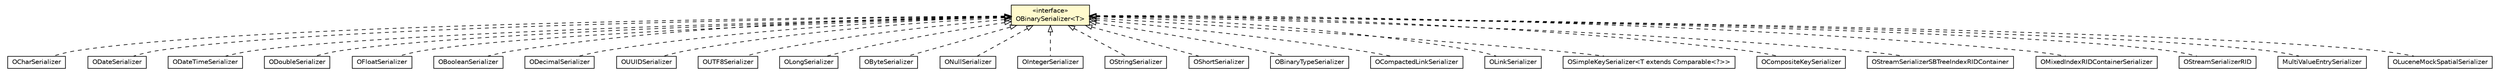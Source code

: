 #!/usr/local/bin/dot
#
# Class diagram 
# Generated by UMLGraph version R5_6-24-gf6e263 (http://www.umlgraph.org/)
#

digraph G {
	edge [fontname="Helvetica",fontsize=10,labelfontname="Helvetica",labelfontsize=10];
	node [fontname="Helvetica",fontsize=10,shape=plaintext];
	nodesep=0.25;
	ranksep=0.5;
	// com.orientechnologies.common.serialization.types.OCharSerializer
	c1545359 [label=<<table title="com.orientechnologies.common.serialization.types.OCharSerializer" border="0" cellborder="1" cellspacing="0" cellpadding="2" port="p" href="./OCharSerializer.html">
		<tr><td><table border="0" cellspacing="0" cellpadding="1">
<tr><td align="center" balign="center"> OCharSerializer </td></tr>
		</table></td></tr>
		</table>>, URL="./OCharSerializer.html", fontname="Helvetica", fontcolor="black", fontsize=10.0];
	// com.orientechnologies.common.serialization.types.ODateSerializer
	c1545360 [label=<<table title="com.orientechnologies.common.serialization.types.ODateSerializer" border="0" cellborder="1" cellspacing="0" cellpadding="2" port="p" href="./ODateSerializer.html">
		<tr><td><table border="0" cellspacing="0" cellpadding="1">
<tr><td align="center" balign="center"> ODateSerializer </td></tr>
		</table></td></tr>
		</table>>, URL="./ODateSerializer.html", fontname="Helvetica", fontcolor="black", fontsize=10.0];
	// com.orientechnologies.common.serialization.types.ODateTimeSerializer
	c1545361 [label=<<table title="com.orientechnologies.common.serialization.types.ODateTimeSerializer" border="0" cellborder="1" cellspacing="0" cellpadding="2" port="p" href="./ODateTimeSerializer.html">
		<tr><td><table border="0" cellspacing="0" cellpadding="1">
<tr><td align="center" balign="center"> ODateTimeSerializer </td></tr>
		</table></td></tr>
		</table>>, URL="./ODateTimeSerializer.html", fontname="Helvetica", fontcolor="black", fontsize=10.0];
	// com.orientechnologies.common.serialization.types.ODoubleSerializer
	c1545362 [label=<<table title="com.orientechnologies.common.serialization.types.ODoubleSerializer" border="0" cellborder="1" cellspacing="0" cellpadding="2" port="p" href="./ODoubleSerializer.html">
		<tr><td><table border="0" cellspacing="0" cellpadding="1">
<tr><td align="center" balign="center"> ODoubleSerializer </td></tr>
		</table></td></tr>
		</table>>, URL="./ODoubleSerializer.html", fontname="Helvetica", fontcolor="black", fontsize=10.0];
	// com.orientechnologies.common.serialization.types.OFloatSerializer
	c1545363 [label=<<table title="com.orientechnologies.common.serialization.types.OFloatSerializer" border="0" cellborder="1" cellspacing="0" cellpadding="2" port="p" href="./OFloatSerializer.html">
		<tr><td><table border="0" cellspacing="0" cellpadding="1">
<tr><td align="center" balign="center"> OFloatSerializer </td></tr>
		</table></td></tr>
		</table>>, URL="./OFloatSerializer.html", fontname="Helvetica", fontcolor="black", fontsize=10.0];
	// com.orientechnologies.common.serialization.types.OBooleanSerializer
	c1545365 [label=<<table title="com.orientechnologies.common.serialization.types.OBooleanSerializer" border="0" cellborder="1" cellspacing="0" cellpadding="2" port="p" href="./OBooleanSerializer.html">
		<tr><td><table border="0" cellspacing="0" cellpadding="1">
<tr><td align="center" balign="center"> OBooleanSerializer </td></tr>
		</table></td></tr>
		</table>>, URL="./OBooleanSerializer.html", fontname="Helvetica", fontcolor="black", fontsize=10.0];
	// com.orientechnologies.common.serialization.types.ODecimalSerializer
	c1545366 [label=<<table title="com.orientechnologies.common.serialization.types.ODecimalSerializer" border="0" cellborder="1" cellspacing="0" cellpadding="2" port="p" href="./ODecimalSerializer.html">
		<tr><td><table border="0" cellspacing="0" cellpadding="1">
<tr><td align="center" balign="center"> ODecimalSerializer </td></tr>
		</table></td></tr>
		</table>>, URL="./ODecimalSerializer.html", fontname="Helvetica", fontcolor="black", fontsize=10.0];
	// com.orientechnologies.common.serialization.types.OUUIDSerializer
	c1545367 [label=<<table title="com.orientechnologies.common.serialization.types.OUUIDSerializer" border="0" cellborder="1" cellspacing="0" cellpadding="2" port="p" href="./OUUIDSerializer.html">
		<tr><td><table border="0" cellspacing="0" cellpadding="1">
<tr><td align="center" balign="center"> OUUIDSerializer </td></tr>
		</table></td></tr>
		</table>>, URL="./OUUIDSerializer.html", fontname="Helvetica", fontcolor="black", fontsize=10.0];
	// com.orientechnologies.common.serialization.types.OUTF8Serializer
	c1545368 [label=<<table title="com.orientechnologies.common.serialization.types.OUTF8Serializer" border="0" cellborder="1" cellspacing="0" cellpadding="2" port="p" href="./OUTF8Serializer.html">
		<tr><td><table border="0" cellspacing="0" cellpadding="1">
<tr><td align="center" balign="center"> OUTF8Serializer </td></tr>
		</table></td></tr>
		</table>>, URL="./OUTF8Serializer.html", fontname="Helvetica", fontcolor="black", fontsize=10.0];
	// com.orientechnologies.common.serialization.types.OLongSerializer
	c1545369 [label=<<table title="com.orientechnologies.common.serialization.types.OLongSerializer" border="0" cellborder="1" cellspacing="0" cellpadding="2" port="p" href="./OLongSerializer.html">
		<tr><td><table border="0" cellspacing="0" cellpadding="1">
<tr><td align="center" balign="center"> OLongSerializer </td></tr>
		</table></td></tr>
		</table>>, URL="./OLongSerializer.html", fontname="Helvetica", fontcolor="black", fontsize=10.0];
	// com.orientechnologies.common.serialization.types.OBinarySerializer<T>
	c1545370 [label=<<table title="com.orientechnologies.common.serialization.types.OBinarySerializer" border="0" cellborder="1" cellspacing="0" cellpadding="2" port="p" bgcolor="lemonChiffon" href="./OBinarySerializer.html">
		<tr><td><table border="0" cellspacing="0" cellpadding="1">
<tr><td align="center" balign="center"> &#171;interface&#187; </td></tr>
<tr><td align="center" balign="center"> OBinarySerializer&lt;T&gt; </td></tr>
		</table></td></tr>
		</table>>, URL="./OBinarySerializer.html", fontname="Helvetica", fontcolor="black", fontsize=10.0];
	// com.orientechnologies.common.serialization.types.OByteSerializer
	c1545371 [label=<<table title="com.orientechnologies.common.serialization.types.OByteSerializer" border="0" cellborder="1" cellspacing="0" cellpadding="2" port="p" href="./OByteSerializer.html">
		<tr><td><table border="0" cellspacing="0" cellpadding="1">
<tr><td align="center" balign="center"> OByteSerializer </td></tr>
		</table></td></tr>
		</table>>, URL="./OByteSerializer.html", fontname="Helvetica", fontcolor="black", fontsize=10.0];
	// com.orientechnologies.common.serialization.types.ONullSerializer
	c1545372 [label=<<table title="com.orientechnologies.common.serialization.types.ONullSerializer" border="0" cellborder="1" cellspacing="0" cellpadding="2" port="p" href="./ONullSerializer.html">
		<tr><td><table border="0" cellspacing="0" cellpadding="1">
<tr><td align="center" balign="center"> ONullSerializer </td></tr>
		</table></td></tr>
		</table>>, URL="./ONullSerializer.html", fontname="Helvetica", fontcolor="black", fontsize=10.0];
	// com.orientechnologies.common.serialization.types.OIntegerSerializer
	c1545373 [label=<<table title="com.orientechnologies.common.serialization.types.OIntegerSerializer" border="0" cellborder="1" cellspacing="0" cellpadding="2" port="p" href="./OIntegerSerializer.html">
		<tr><td><table border="0" cellspacing="0" cellpadding="1">
<tr><td align="center" balign="center"> OIntegerSerializer </td></tr>
		</table></td></tr>
		</table>>, URL="./OIntegerSerializer.html", fontname="Helvetica", fontcolor="black", fontsize=10.0];
	// com.orientechnologies.common.serialization.types.OStringSerializer
	c1545374 [label=<<table title="com.orientechnologies.common.serialization.types.OStringSerializer" border="0" cellborder="1" cellspacing="0" cellpadding="2" port="p" href="./OStringSerializer.html">
		<tr><td><table border="0" cellspacing="0" cellpadding="1">
<tr><td align="center" balign="center"> OStringSerializer </td></tr>
		</table></td></tr>
		</table>>, URL="./OStringSerializer.html", fontname="Helvetica", fontcolor="black", fontsize=10.0];
	// com.orientechnologies.common.serialization.types.OShortSerializer
	c1545375 [label=<<table title="com.orientechnologies.common.serialization.types.OShortSerializer" border="0" cellborder="1" cellspacing="0" cellpadding="2" port="p" href="./OShortSerializer.html">
		<tr><td><table border="0" cellspacing="0" cellpadding="1">
<tr><td align="center" balign="center"> OShortSerializer </td></tr>
		</table></td></tr>
		</table>>, URL="./OShortSerializer.html", fontname="Helvetica", fontcolor="black", fontsize=10.0];
	// com.orientechnologies.common.serialization.types.OBinaryTypeSerializer
	c1545376 [label=<<table title="com.orientechnologies.common.serialization.types.OBinaryTypeSerializer" border="0" cellborder="1" cellspacing="0" cellpadding="2" port="p" href="./OBinaryTypeSerializer.html">
		<tr><td><table border="0" cellspacing="0" cellpadding="1">
<tr><td align="center" balign="center"> OBinaryTypeSerializer </td></tr>
		</table></td></tr>
		</table>>, URL="./OBinaryTypeSerializer.html", fontname="Helvetica", fontcolor="black", fontsize=10.0];
	// com.orientechnologies.orient.core.serialization.serializer.binary.impl.OCompactedLinkSerializer
	c1546513 [label=<<table title="com.orientechnologies.orient.core.serialization.serializer.binary.impl.OCompactedLinkSerializer" border="0" cellborder="1" cellspacing="0" cellpadding="2" port="p" href="../../../orient/core/serialization/serializer/binary/impl/OCompactedLinkSerializer.html">
		<tr><td><table border="0" cellspacing="0" cellpadding="1">
<tr><td align="center" balign="center"> OCompactedLinkSerializer </td></tr>
		</table></td></tr>
		</table>>, URL="../../../orient/core/serialization/serializer/binary/impl/OCompactedLinkSerializer.html", fontname="Helvetica", fontcolor="black", fontsize=10.0];
	// com.orientechnologies.orient.core.serialization.serializer.binary.impl.OLinkSerializer
	c1546514 [label=<<table title="com.orientechnologies.orient.core.serialization.serializer.binary.impl.OLinkSerializer" border="0" cellborder="1" cellspacing="0" cellpadding="2" port="p" href="../../../orient/core/serialization/serializer/binary/impl/OLinkSerializer.html">
		<tr><td><table border="0" cellspacing="0" cellpadding="1">
<tr><td align="center" balign="center"> OLinkSerializer </td></tr>
		</table></td></tr>
		</table>>, URL="../../../orient/core/serialization/serializer/binary/impl/OLinkSerializer.html", fontname="Helvetica", fontcolor="black", fontsize=10.0];
	// com.orientechnologies.orient.core.serialization.serializer.binary.impl.index.OSimpleKeySerializer<T extends java.lang.Comparable<?>>
	c1546515 [label=<<table title="com.orientechnologies.orient.core.serialization.serializer.binary.impl.index.OSimpleKeySerializer" border="0" cellborder="1" cellspacing="0" cellpadding="2" port="p" href="../../../orient/core/serialization/serializer/binary/impl/index/OSimpleKeySerializer.html">
		<tr><td><table border="0" cellspacing="0" cellpadding="1">
<tr><td align="center" balign="center"> OSimpleKeySerializer&lt;T extends Comparable&lt;?&gt;&gt; </td></tr>
		</table></td></tr>
		</table>>, URL="../../../orient/core/serialization/serializer/binary/impl/index/OSimpleKeySerializer.html", fontname="Helvetica", fontcolor="black", fontsize=10.0];
	// com.orientechnologies.orient.core.serialization.serializer.binary.impl.index.OCompositeKeySerializer
	c1546516 [label=<<table title="com.orientechnologies.orient.core.serialization.serializer.binary.impl.index.OCompositeKeySerializer" border="0" cellborder="1" cellspacing="0" cellpadding="2" port="p" href="../../../orient/core/serialization/serializer/binary/impl/index/OCompositeKeySerializer.html">
		<tr><td><table border="0" cellspacing="0" cellpadding="1">
<tr><td align="center" balign="center"> OCompositeKeySerializer </td></tr>
		</table></td></tr>
		</table>>, URL="../../../orient/core/serialization/serializer/binary/impl/index/OCompositeKeySerializer.html", fontname="Helvetica", fontcolor="black", fontsize=10.0];
	// com.orientechnologies.orient.core.serialization.serializer.stream.OStreamSerializerSBTreeIndexRIDContainer
	c1546522 [label=<<table title="com.orientechnologies.orient.core.serialization.serializer.stream.OStreamSerializerSBTreeIndexRIDContainer" border="0" cellborder="1" cellspacing="0" cellpadding="2" port="p" href="../../../orient/core/serialization/serializer/stream/OStreamSerializerSBTreeIndexRIDContainer.html">
		<tr><td><table border="0" cellspacing="0" cellpadding="1">
<tr><td align="center" balign="center"> OStreamSerializerSBTreeIndexRIDContainer </td></tr>
		</table></td></tr>
		</table>>, URL="../../../orient/core/serialization/serializer/stream/OStreamSerializerSBTreeIndexRIDContainer.html", fontname="Helvetica", fontcolor="black", fontsize=10.0];
	// com.orientechnologies.orient.core.serialization.serializer.stream.OMixedIndexRIDContainerSerializer
	c1546523 [label=<<table title="com.orientechnologies.orient.core.serialization.serializer.stream.OMixedIndexRIDContainerSerializer" border="0" cellborder="1" cellspacing="0" cellpadding="2" port="p" href="../../../orient/core/serialization/serializer/stream/OMixedIndexRIDContainerSerializer.html">
		<tr><td><table border="0" cellspacing="0" cellpadding="1">
<tr><td align="center" balign="center"> OMixedIndexRIDContainerSerializer </td></tr>
		</table></td></tr>
		</table>>, URL="../../../orient/core/serialization/serializer/stream/OMixedIndexRIDContainerSerializer.html", fontname="Helvetica", fontcolor="black", fontsize=10.0];
	// com.orientechnologies.orient.core.serialization.serializer.stream.OStreamSerializerRID
	c1546525 [label=<<table title="com.orientechnologies.orient.core.serialization.serializer.stream.OStreamSerializerRID" border="0" cellborder="1" cellspacing="0" cellpadding="2" port="p" href="../../../orient/core/serialization/serializer/stream/OStreamSerializerRID.html">
		<tr><td><table border="0" cellspacing="0" cellpadding="1">
<tr><td align="center" balign="center"> OStreamSerializerRID </td></tr>
		</table></td></tr>
		</table>>, URL="../../../orient/core/serialization/serializer/stream/OStreamSerializerRID.html", fontname="Helvetica", fontcolor="black", fontsize=10.0];
	// com.orientechnologies.orient.core.storage.index.sbtree.multivalue.v2.MultiValueEntrySerializer
	c1546749 [label=<<table title="com.orientechnologies.orient.core.storage.index.sbtree.multivalue.v2.MultiValueEntrySerializer" border="0" cellborder="1" cellspacing="0" cellpadding="2" port="p" href="../../../orient/core/storage/index/sbtree/multivalue/v2/MultiValueEntrySerializer.html">
		<tr><td><table border="0" cellspacing="0" cellpadding="1">
<tr><td align="center" balign="center"> MultiValueEntrySerializer </td></tr>
		</table></td></tr>
		</table>>, URL="../../../orient/core/storage/index/sbtree/multivalue/v2/MultiValueEntrySerializer.html", fontname="Helvetica", fontcolor="black", fontsize=10.0];
	// com.orientechnologies.spatial.OLuceneMockSpatialSerializer
	c1547780 [label=<<table title="com.orientechnologies.spatial.OLuceneMockSpatialSerializer" border="0" cellborder="1" cellspacing="0" cellpadding="2" port="p" href="../../../spatial/OLuceneMockSpatialSerializer.html">
		<tr><td><table border="0" cellspacing="0" cellpadding="1">
<tr><td align="center" balign="center"> OLuceneMockSpatialSerializer </td></tr>
		</table></td></tr>
		</table>>, URL="../../../spatial/OLuceneMockSpatialSerializer.html", fontname="Helvetica", fontcolor="black", fontsize=10.0];
	//com.orientechnologies.common.serialization.types.OCharSerializer implements com.orientechnologies.common.serialization.types.OBinarySerializer<T>
	c1545370:p -> c1545359:p [dir=back,arrowtail=empty,style=dashed];
	//com.orientechnologies.common.serialization.types.ODateSerializer implements com.orientechnologies.common.serialization.types.OBinarySerializer<T>
	c1545370:p -> c1545360:p [dir=back,arrowtail=empty,style=dashed];
	//com.orientechnologies.common.serialization.types.ODateTimeSerializer implements com.orientechnologies.common.serialization.types.OBinarySerializer<T>
	c1545370:p -> c1545361:p [dir=back,arrowtail=empty,style=dashed];
	//com.orientechnologies.common.serialization.types.ODoubleSerializer implements com.orientechnologies.common.serialization.types.OBinarySerializer<T>
	c1545370:p -> c1545362:p [dir=back,arrowtail=empty,style=dashed];
	//com.orientechnologies.common.serialization.types.OFloatSerializer implements com.orientechnologies.common.serialization.types.OBinarySerializer<T>
	c1545370:p -> c1545363:p [dir=back,arrowtail=empty,style=dashed];
	//com.orientechnologies.common.serialization.types.OBooleanSerializer implements com.orientechnologies.common.serialization.types.OBinarySerializer<T>
	c1545370:p -> c1545365:p [dir=back,arrowtail=empty,style=dashed];
	//com.orientechnologies.common.serialization.types.ODecimalSerializer implements com.orientechnologies.common.serialization.types.OBinarySerializer<T>
	c1545370:p -> c1545366:p [dir=back,arrowtail=empty,style=dashed];
	//com.orientechnologies.common.serialization.types.OUUIDSerializer implements com.orientechnologies.common.serialization.types.OBinarySerializer<T>
	c1545370:p -> c1545367:p [dir=back,arrowtail=empty,style=dashed];
	//com.orientechnologies.common.serialization.types.OUTF8Serializer implements com.orientechnologies.common.serialization.types.OBinarySerializer<T>
	c1545370:p -> c1545368:p [dir=back,arrowtail=empty,style=dashed];
	//com.orientechnologies.common.serialization.types.OLongSerializer implements com.orientechnologies.common.serialization.types.OBinarySerializer<T>
	c1545370:p -> c1545369:p [dir=back,arrowtail=empty,style=dashed];
	//com.orientechnologies.common.serialization.types.OByteSerializer implements com.orientechnologies.common.serialization.types.OBinarySerializer<T>
	c1545370:p -> c1545371:p [dir=back,arrowtail=empty,style=dashed];
	//com.orientechnologies.common.serialization.types.ONullSerializer implements com.orientechnologies.common.serialization.types.OBinarySerializer<T>
	c1545370:p -> c1545372:p [dir=back,arrowtail=empty,style=dashed];
	//com.orientechnologies.common.serialization.types.OIntegerSerializer implements com.orientechnologies.common.serialization.types.OBinarySerializer<T>
	c1545370:p -> c1545373:p [dir=back,arrowtail=empty,style=dashed];
	//com.orientechnologies.common.serialization.types.OStringSerializer implements com.orientechnologies.common.serialization.types.OBinarySerializer<T>
	c1545370:p -> c1545374:p [dir=back,arrowtail=empty,style=dashed];
	//com.orientechnologies.common.serialization.types.OShortSerializer implements com.orientechnologies.common.serialization.types.OBinarySerializer<T>
	c1545370:p -> c1545375:p [dir=back,arrowtail=empty,style=dashed];
	//com.orientechnologies.common.serialization.types.OBinaryTypeSerializer implements com.orientechnologies.common.serialization.types.OBinarySerializer<T>
	c1545370:p -> c1545376:p [dir=back,arrowtail=empty,style=dashed];
	//com.orientechnologies.orient.core.serialization.serializer.binary.impl.OCompactedLinkSerializer implements com.orientechnologies.common.serialization.types.OBinarySerializer<T>
	c1545370:p -> c1546513:p [dir=back,arrowtail=empty,style=dashed];
	//com.orientechnologies.orient.core.serialization.serializer.binary.impl.OLinkSerializer implements com.orientechnologies.common.serialization.types.OBinarySerializer<T>
	c1545370:p -> c1546514:p [dir=back,arrowtail=empty,style=dashed];
	//com.orientechnologies.orient.core.serialization.serializer.binary.impl.index.OSimpleKeySerializer<T extends java.lang.Comparable<?>> implements com.orientechnologies.common.serialization.types.OBinarySerializer<T>
	c1545370:p -> c1546515:p [dir=back,arrowtail=empty,style=dashed];
	//com.orientechnologies.orient.core.serialization.serializer.binary.impl.index.OCompositeKeySerializer implements com.orientechnologies.common.serialization.types.OBinarySerializer<T>
	c1545370:p -> c1546516:p [dir=back,arrowtail=empty,style=dashed];
	//com.orientechnologies.orient.core.serialization.serializer.stream.OStreamSerializerSBTreeIndexRIDContainer implements com.orientechnologies.common.serialization.types.OBinarySerializer<T>
	c1545370:p -> c1546522:p [dir=back,arrowtail=empty,style=dashed];
	//com.orientechnologies.orient.core.serialization.serializer.stream.OMixedIndexRIDContainerSerializer implements com.orientechnologies.common.serialization.types.OBinarySerializer<T>
	c1545370:p -> c1546523:p [dir=back,arrowtail=empty,style=dashed];
	//com.orientechnologies.orient.core.serialization.serializer.stream.OStreamSerializerRID implements com.orientechnologies.common.serialization.types.OBinarySerializer<T>
	c1545370:p -> c1546525:p [dir=back,arrowtail=empty,style=dashed];
	//com.orientechnologies.orient.core.storage.index.sbtree.multivalue.v2.MultiValueEntrySerializer implements com.orientechnologies.common.serialization.types.OBinarySerializer<T>
	c1545370:p -> c1546749:p [dir=back,arrowtail=empty,style=dashed];
	//com.orientechnologies.spatial.OLuceneMockSpatialSerializer implements com.orientechnologies.common.serialization.types.OBinarySerializer<T>
	c1545370:p -> c1547780:p [dir=back,arrowtail=empty,style=dashed];
}

